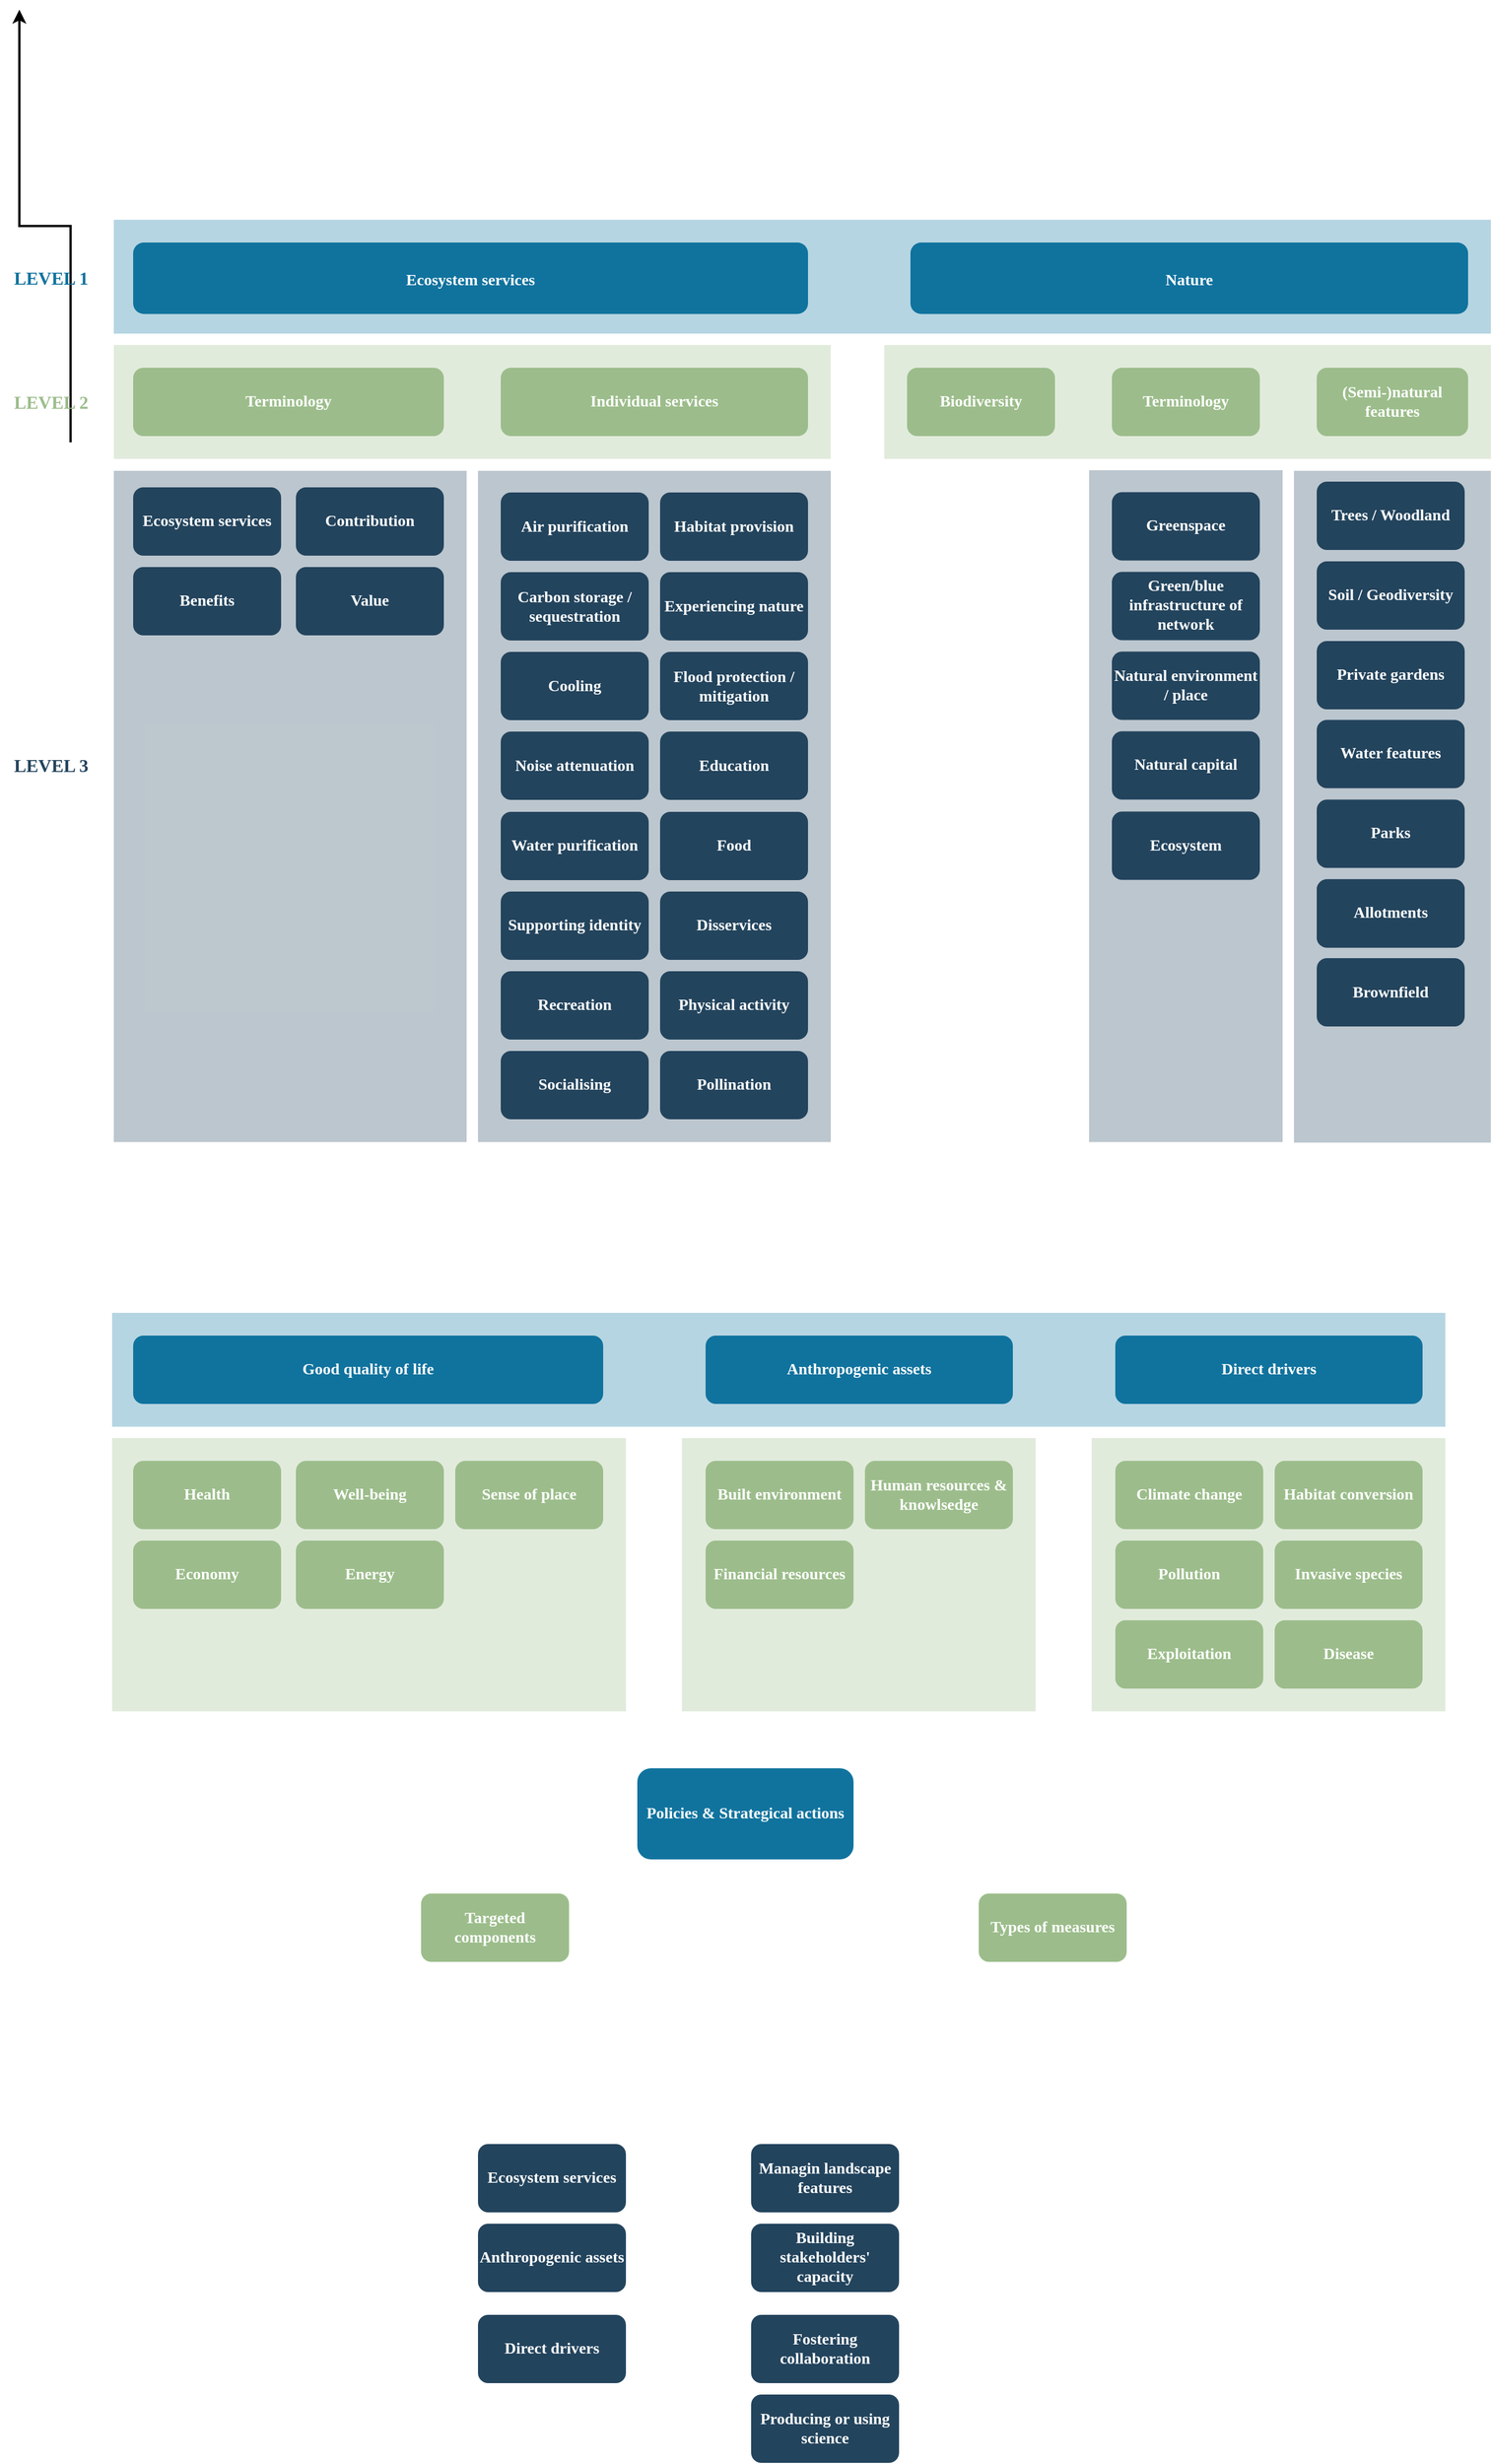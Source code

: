 <mxfile version="12.8.8" type="github">
  <diagram name="Page-1" id="2c0d36ab-eaac-3732-788b-9136903baeff">
    <mxGraphModel dx="2373" dy="1320" grid="1" gridSize="10" guides="1" tooltips="1" connect="1" arrows="1" fold="1" page="1" pageScale="1.5" pageWidth="1169" pageHeight="827" background="#ffffff" math="0" shadow="0">
      <root>
        <mxCell id="0" />
        <mxCell id="1" parent="0" />
        <mxCell id="o9-z1RI_EK6PcWkdSyOs-244" value="" style="fillColor=#10739E;strokeColor=none;opacity=30;" vertex="1" parent="1">
          <mxGeometry x="158.5" y="1280" width="1171.5" height="100" as="geometry" />
        </mxCell>
        <mxCell id="o9-z1RI_EK6PcWkdSyOs-243" value="" style="fillColor=#9CBD8B;strokeColor=none;opacity=30;" vertex="1" parent="1">
          <mxGeometry x="1019.25" y="1390" width="310.75" height="240" as="geometry" />
        </mxCell>
        <mxCell id="o9-z1RI_EK6PcWkdSyOs-238" value="" style="fillColor=#9CBD8B;strokeColor=none;opacity=30;" vertex="1" parent="1">
          <mxGeometry x="659.25" y="1390" width="310.75" height="240" as="geometry" />
        </mxCell>
        <mxCell id="o9-z1RI_EK6PcWkdSyOs-237" value="" style="fillColor=#9CBD8B;strokeColor=none;opacity=30;" vertex="1" parent="1">
          <mxGeometry x="158.5" y="1390" width="451.5" height="240" as="geometry" />
        </mxCell>
        <mxCell id="o9-z1RI_EK6PcWkdSyOs-231" value="" style="fillColor=#23445D;strokeColor=none;opacity=30;" vertex="1" parent="1">
          <mxGeometry x="1197" y="540.5" width="173" height="590" as="geometry" />
        </mxCell>
        <mxCell id="o9-z1RI_EK6PcWkdSyOs-229" value="" style="fillColor=#23445D;strokeColor=none;opacity=30;" vertex="1" parent="1">
          <mxGeometry x="1017" y="540" width="170" height="590" as="geometry" />
        </mxCell>
        <mxCell id="o9-z1RI_EK6PcWkdSyOs-228" value="" style="fillColor=#23445D;strokeColor=none;opacity=30;" vertex="1" parent="1">
          <mxGeometry x="480" y="540.5" width="310" height="589.5" as="geometry" />
        </mxCell>
        <mxCell id="o9-z1RI_EK6PcWkdSyOs-227" value="" style="fillColor=#9CBD8B;strokeColor=none;opacity=30;" vertex="1" parent="1">
          <mxGeometry x="837" y="430" width="533" height="100" as="geometry" />
        </mxCell>
        <mxCell id="o9-z1RI_EK6PcWkdSyOs-226" value="" style="fillColor=#23445D;strokeColor=none;opacity=30;" vertex="1" parent="1">
          <mxGeometry x="160" y="540.5" width="310" height="589.5" as="geometry" />
        </mxCell>
        <mxCell id="o9-z1RI_EK6PcWkdSyOs-225" value="" style="fillColor=#9CBD8B;strokeColor=none;opacity=30;" vertex="1" parent="1">
          <mxGeometry x="160" y="430" width="630" height="100" as="geometry" />
        </mxCell>
        <mxCell id="122" value="" style="fillColor=#10739E;strokeColor=none;opacity=30;" parent="1" vertex="1">
          <mxGeometry x="160" y="320" width="1210" height="100" as="geometry" />
        </mxCell>
        <mxCell id="12" value="Nature" style="rounded=1;fillColor=#10739E;gradientColor=none;strokeColor=none;fontColor=#FFFFFF;fontStyle=1;fontFamily=Tahoma;fontSize=14" parent="1" vertex="1">
          <mxGeometry x="860" y="340" width="490" height="62.75" as="geometry" />
        </mxCell>
        <mxCell id="13" value="Ecosystem services" style="rounded=1;fillColor=#10739E;gradientColor=none;strokeColor=none;fontColor=#FFFFFF;fontStyle=1;fontFamily=Tahoma;fontSize=14" parent="1" vertex="1">
          <mxGeometry x="177" y="340" width="593" height="62.75" as="geometry" />
        </mxCell>
        <mxCell id="107" value="" style="edgeStyle=elbowEdgeStyle;elbow=vertical;rounded=0;strokeWidth=2" parent="1" target="15" edge="1">
          <mxGeometry x="-23" y="135.5" width="100" height="100" as="geometry">
            <mxPoint x="122" y="515.5" as="sourcePoint" />
            <mxPoint x="77" y="135.5" as="targetPoint" />
          </mxGeometry>
        </mxCell>
        <mxCell id="o9-z1RI_EK6PcWkdSyOs-127" value="Terminology" style="rounded=1;fillColor=#9CBD8B;gradientColor=none;strokeColor=none;fontColor=#FFFFFF;fontStyle=1;fontFamily=Tahoma;fontSize=14;whiteSpace=wrap;" vertex="1" parent="1">
          <mxGeometry x="177" y="450" width="273" height="60" as="geometry" />
        </mxCell>
        <mxCell id="o9-z1RI_EK6PcWkdSyOs-143" value="Individual services" style="rounded=1;fillColor=#9CBD8B;gradientColor=none;strokeColor=none;fontColor=#FFFFFF;fontStyle=1;fontFamily=Tahoma;fontSize=14;whiteSpace=wrap;" vertex="1" parent="1">
          <mxGeometry x="500" y="450" width="270" height="60" as="geometry" />
        </mxCell>
        <mxCell id="o9-z1RI_EK6PcWkdSyOs-145" value="Ecosystem services" style="rounded=1;fillColor=#23445D;gradientColor=none;strokeColor=none;fontColor=#FFFFFF;fontStyle=1;fontFamily=Tahoma;fontSize=14;whiteSpace=wrap;" vertex="1" parent="1">
          <mxGeometry x="177" y="555" width="130" height="60" as="geometry" />
        </mxCell>
        <mxCell id="o9-z1RI_EK6PcWkdSyOs-149" value="Contribution" style="rounded=1;fillColor=#23445D;gradientColor=none;strokeColor=none;fontColor=#FFFFFF;fontStyle=1;fontFamily=Tahoma;fontSize=14;whiteSpace=wrap;" vertex="1" parent="1">
          <mxGeometry x="320" y="555" width="130" height="60" as="geometry" />
        </mxCell>
        <mxCell id="o9-z1RI_EK6PcWkdSyOs-150" value="Benefits" style="rounded=1;fillColor=#23445D;gradientColor=none;strokeColor=none;fontColor=#FFFFFF;fontStyle=1;fontFamily=Tahoma;fontSize=14;whiteSpace=wrap;" vertex="1" parent="1">
          <mxGeometry x="177" y="625" width="130" height="60" as="geometry" />
        </mxCell>
        <mxCell id="o9-z1RI_EK6PcWkdSyOs-151" value="Value" style="rounded=1;fillColor=#23445D;gradientColor=none;strokeColor=none;fontColor=#FFFFFF;fontStyle=1;fontFamily=Tahoma;fontSize=14;whiteSpace=wrap;" vertex="1" parent="1">
          <mxGeometry x="320" y="625" width="130" height="60" as="geometry" />
        </mxCell>
        <mxCell id="o9-z1RI_EK6PcWkdSyOs-152" value="Private gardens" style="rounded=1;fillColor=#23445D;gradientColor=none;strokeColor=none;fontColor=#FFFFFF;fontStyle=1;fontFamily=Tahoma;fontSize=14;whiteSpace=wrap;" vertex="1" parent="1">
          <mxGeometry x="1217" y="690" width="130" height="60" as="geometry" />
        </mxCell>
        <mxCell id="o9-z1RI_EK6PcWkdSyOs-153" value="Water purification" style="rounded=1;fillColor=#23445D;gradientColor=none;strokeColor=none;fontColor=#FFFFFF;fontStyle=1;fontFamily=Tahoma;fontSize=14;whiteSpace=wrap;" vertex="1" parent="1">
          <mxGeometry x="500" y="840" width="130" height="60" as="geometry" />
        </mxCell>
        <mxCell id="o9-z1RI_EK6PcWkdSyOs-154" value="Carbon storage / sequestration " style="rounded=1;fillColor=#23445D;gradientColor=none;strokeColor=none;fontColor=#FFFFFF;fontStyle=1;fontFamily=Tahoma;fontSize=14;whiteSpace=wrap;" vertex="1" parent="1">
          <mxGeometry x="500" y="629.5" width="130" height="60" as="geometry" />
        </mxCell>
        <mxCell id="o9-z1RI_EK6PcWkdSyOs-155" value="Cooling" style="rounded=1;fillColor=#23445D;gradientColor=none;strokeColor=none;fontColor=#FFFFFF;fontStyle=1;fontFamily=Tahoma;fontSize=14;whiteSpace=wrap;" vertex="1" parent="1">
          <mxGeometry x="500" y="699.5" width="130" height="60" as="geometry" />
        </mxCell>
        <mxCell id="o9-z1RI_EK6PcWkdSyOs-158" value="Flood protection / mitigation" style="rounded=1;fillColor=#23445D;gradientColor=none;strokeColor=none;fontColor=#FFFFFF;fontStyle=1;fontFamily=Tahoma;fontSize=14;whiteSpace=wrap;" vertex="1" parent="1">
          <mxGeometry x="640" y="699.5" width="130" height="60" as="geometry" />
        </mxCell>
        <mxCell id="o9-z1RI_EK6PcWkdSyOs-159" value="Noise attenuation" style="rounded=1;fillColor=#23445D;gradientColor=none;strokeColor=none;fontColor=#FFFFFF;fontStyle=1;fontFamily=Tahoma;fontSize=14;whiteSpace=wrap;" vertex="1" parent="1">
          <mxGeometry x="500" y="769.5" width="130" height="60" as="geometry" />
        </mxCell>
        <mxCell id="o9-z1RI_EK6PcWkdSyOs-160" value="Pollination" style="rounded=1;fillColor=#23445D;gradientColor=none;strokeColor=none;fontColor=#FFFFFF;fontStyle=1;fontFamily=Tahoma;fontSize=14;whiteSpace=wrap;" vertex="1" parent="1">
          <mxGeometry x="640" y="1050" width="130" height="60" as="geometry" />
        </mxCell>
        <mxCell id="o9-z1RI_EK6PcWkdSyOs-161" value="Habitat provision" style="rounded=1;fillColor=#23445D;gradientColor=none;strokeColor=none;fontColor=#FFFFFF;fontStyle=1;fontFamily=Tahoma;fontSize=14;whiteSpace=wrap;" vertex="1" parent="1">
          <mxGeometry x="640" y="559.5" width="130" height="60" as="geometry" />
        </mxCell>
        <mxCell id="o9-z1RI_EK6PcWkdSyOs-162" value="Recreation" style="rounded=1;fillColor=#23445D;gradientColor=none;strokeColor=none;fontColor=#FFFFFF;fontStyle=1;fontFamily=Tahoma;fontSize=14;whiteSpace=wrap;" vertex="1" parent="1">
          <mxGeometry x="500" y="980" width="130" height="60" as="geometry" />
        </mxCell>
        <mxCell id="o9-z1RI_EK6PcWkdSyOs-163" value="Experiencing nature" style="rounded=1;fillColor=#23445D;gradientColor=none;strokeColor=none;fontColor=#FFFFFF;fontStyle=1;fontFamily=Tahoma;fontSize=14;whiteSpace=wrap;" vertex="1" parent="1">
          <mxGeometry x="640" y="629.5" width="130" height="60" as="geometry" />
        </mxCell>
        <mxCell id="o9-z1RI_EK6PcWkdSyOs-165" value="Socialising" style="rounded=1;fillColor=#23445D;gradientColor=none;strokeColor=none;fontColor=#FFFFFF;fontStyle=1;fontFamily=Tahoma;fontSize=14;whiteSpace=wrap;" vertex="1" parent="1">
          <mxGeometry x="500" y="1050" width="130" height="60" as="geometry" />
        </mxCell>
        <mxCell id="o9-z1RI_EK6PcWkdSyOs-166" value="Supporting identity" style="rounded=1;fillColor=#23445D;gradientColor=none;strokeColor=none;fontColor=#FFFFFF;fontStyle=1;fontFamily=Tahoma;fontSize=14;whiteSpace=wrap;" vertex="1" parent="1">
          <mxGeometry x="500" y="910" width="130" height="60" as="geometry" />
        </mxCell>
        <mxCell id="o9-z1RI_EK6PcWkdSyOs-167" value="Physical activity" style="rounded=1;fillColor=#23445D;gradientColor=none;strokeColor=none;fontColor=#FFFFFF;fontStyle=1;fontFamily=Tahoma;fontSize=14;whiteSpace=wrap;" vertex="1" parent="1">
          <mxGeometry x="640" y="980" width="130" height="60" as="geometry" />
        </mxCell>
        <mxCell id="o9-z1RI_EK6PcWkdSyOs-168" value="Food" style="rounded=1;fillColor=#23445D;gradientColor=none;strokeColor=none;fontColor=#FFFFFF;fontStyle=1;fontFamily=Tahoma;fontSize=14;whiteSpace=wrap;" vertex="1" parent="1">
          <mxGeometry x="640" y="840" width="130" height="60" as="geometry" />
        </mxCell>
        <mxCell id="o9-z1RI_EK6PcWkdSyOs-169" value="Disservices" style="rounded=1;fillColor=#23445D;gradientColor=none;strokeColor=none;fontColor=#FFFFFF;fontStyle=1;fontFamily=Tahoma;fontSize=14;whiteSpace=wrap;" vertex="1" parent="1">
          <mxGeometry x="640" y="910" width="130" height="60" as="geometry" />
        </mxCell>
        <mxCell id="o9-z1RI_EK6PcWkdSyOs-170" value="Biodiversity" style="rounded=1;fillColor=#9CBD8B;gradientColor=none;strokeColor=none;fontColor=#FFFFFF;fontStyle=1;fontFamily=Tahoma;fontSize=14;whiteSpace=wrap;" vertex="1" parent="1">
          <mxGeometry x="857" y="450" width="130" height="60" as="geometry" />
        </mxCell>
        <mxCell id="o9-z1RI_EK6PcWkdSyOs-171" value="Terminology" style="rounded=1;fillColor=#9CBD8B;gradientColor=none;strokeColor=none;fontColor=#FFFFFF;fontStyle=1;fontFamily=Tahoma;fontSize=14;whiteSpace=wrap;" vertex="1" parent="1">
          <mxGeometry x="1037" y="450" width="130" height="60" as="geometry" />
        </mxCell>
        <mxCell id="o9-z1RI_EK6PcWkdSyOs-172" value="(Semi-)natural features" style="rounded=1;fillColor=#9CBD8B;gradientColor=none;strokeColor=none;fontColor=#FFFFFF;fontStyle=1;fontFamily=Tahoma;fontSize=14;whiteSpace=wrap;" vertex="1" parent="1">
          <mxGeometry x="1217" y="450" width="133" height="60" as="geometry" />
        </mxCell>
        <mxCell id="o9-z1RI_EK6PcWkdSyOs-173" value="Greenspace" style="rounded=1;fillColor=#23445D;gradientColor=none;strokeColor=none;fontColor=#FFFFFF;fontStyle=1;fontFamily=Tahoma;fontSize=14;whiteSpace=wrap;" vertex="1" parent="1">
          <mxGeometry x="1037" y="559.25" width="130" height="60" as="geometry" />
        </mxCell>
        <mxCell id="o9-z1RI_EK6PcWkdSyOs-174" value="Green/blue infrastructure of network" style="rounded=1;fillColor=#23445D;gradientColor=none;strokeColor=none;fontColor=#FFFFFF;fontStyle=1;fontFamily=Tahoma;fontSize=14;whiteSpace=wrap;" vertex="1" parent="1">
          <mxGeometry x="1037" y="629.25" width="130" height="60" as="geometry" />
        </mxCell>
        <mxCell id="o9-z1RI_EK6PcWkdSyOs-175" value="Natural environment / place" style="rounded=1;fillColor=#23445D;gradientColor=none;strokeColor=none;fontColor=#FFFFFF;fontStyle=1;fontFamily=Tahoma;fontSize=14;whiteSpace=wrap;" vertex="1" parent="1">
          <mxGeometry x="1037" y="699.25" width="130" height="60" as="geometry" />
        </mxCell>
        <mxCell id="o9-z1RI_EK6PcWkdSyOs-176" value="Natural capital" style="rounded=1;fillColor=#23445D;gradientColor=none;strokeColor=none;fontColor=#FFFFFF;fontStyle=1;fontFamily=Tahoma;fontSize=14;whiteSpace=wrap;" vertex="1" parent="1">
          <mxGeometry x="1037" y="769.25" width="130" height="60" as="geometry" />
        </mxCell>
        <mxCell id="o9-z1RI_EK6PcWkdSyOs-177" value="Ecosystem" style="rounded=1;fillColor=#23445D;gradientColor=none;strokeColor=none;fontColor=#FFFFFF;fontStyle=1;fontFamily=Tahoma;fontSize=14;whiteSpace=wrap;" vertex="1" parent="1">
          <mxGeometry x="1037" y="839.75" width="130" height="60" as="geometry" />
        </mxCell>
        <mxCell id="o9-z1RI_EK6PcWkdSyOs-178" value="Trees / Woodland" style="rounded=1;fillColor=#23445D;gradientColor=none;strokeColor=none;fontColor=#FFFFFF;fontStyle=1;fontFamily=Tahoma;fontSize=14;whiteSpace=wrap;" vertex="1" parent="1">
          <mxGeometry x="1217" y="550" width="130" height="60" as="geometry" />
        </mxCell>
        <mxCell id="o9-z1RI_EK6PcWkdSyOs-179" value="Water features" style="rounded=1;fillColor=#23445D;gradientColor=none;strokeColor=none;fontColor=#FFFFFF;fontStyle=1;fontFamily=Tahoma;fontSize=14;whiteSpace=wrap;" vertex="1" parent="1">
          <mxGeometry x="1217" y="759.25" width="130" height="60" as="geometry" />
        </mxCell>
        <mxCell id="o9-z1RI_EK6PcWkdSyOs-180" value="Soil / Geodiversity" style="rounded=1;fillColor=#23445D;gradientColor=none;strokeColor=none;fontColor=#FFFFFF;fontStyle=1;fontFamily=Tahoma;fontSize=14;whiteSpace=wrap;" vertex="1" parent="1">
          <mxGeometry x="1217" y="620" width="130" height="60" as="geometry" />
        </mxCell>
        <mxCell id="o9-z1RI_EK6PcWkdSyOs-181" value="Parks" style="rounded=1;fillColor=#23445D;gradientColor=none;strokeColor=none;fontColor=#FFFFFF;fontStyle=1;fontFamily=Tahoma;fontSize=14;whiteSpace=wrap;" vertex="1" parent="1">
          <mxGeometry x="1217" y="829.25" width="130" height="60" as="geometry" />
        </mxCell>
        <mxCell id="o9-z1RI_EK6PcWkdSyOs-183" value="Air purification" style="rounded=1;fillColor=#23445D;gradientColor=none;strokeColor=none;fontColor=#FFFFFF;fontStyle=1;fontFamily=Tahoma;fontSize=14;whiteSpace=wrap;" vertex="1" parent="1">
          <mxGeometry x="500" y="559.5" width="130" height="60" as="geometry" />
        </mxCell>
        <mxCell id="o9-z1RI_EK6PcWkdSyOs-184" value="Allotments" style="rounded=1;fillColor=#23445D;gradientColor=none;strokeColor=none;fontColor=#FFFFFF;fontStyle=1;fontFamily=Tahoma;fontSize=14;whiteSpace=wrap;" vertex="1" parent="1">
          <mxGeometry x="1217" y="899.25" width="130" height="60" as="geometry" />
        </mxCell>
        <mxCell id="o9-z1RI_EK6PcWkdSyOs-185" value="Brownfield" style="rounded=1;fillColor=#23445D;gradientColor=none;strokeColor=none;fontColor=#FFFFFF;fontStyle=1;fontFamily=Tahoma;fontSize=14;whiteSpace=wrap;" vertex="1" parent="1">
          <mxGeometry x="1217" y="968.5" width="130" height="60" as="geometry" />
        </mxCell>
        <mxCell id="o9-z1RI_EK6PcWkdSyOs-192" value="Direct drivers" style="rounded=1;fillColor=#10739E;gradientColor=none;strokeColor=none;fontColor=#FFFFFF;fontStyle=1;fontFamily=Tahoma;fontSize=14;whiteSpace=wrap;" vertex="1" parent="1">
          <mxGeometry x="1040" y="1300" width="270" height="60" as="geometry" />
        </mxCell>
        <mxCell id="o9-z1RI_EK6PcWkdSyOs-193" value="Good quality of life" style="rounded=1;fillColor=#10739E;gradientColor=none;strokeColor=none;fontColor=#FFFFFF;fontStyle=1;fontFamily=Tahoma;fontSize=14;whiteSpace=wrap;" vertex="1" parent="1">
          <mxGeometry x="177" y="1300" width="413" height="60" as="geometry" />
        </mxCell>
        <mxCell id="o9-z1RI_EK6PcWkdSyOs-194" value="Policies &amp; Strategical actions" style="rounded=1;fillColor=#10739E;gradientColor=none;strokeColor=none;fontColor=#FFFFFF;fontStyle=1;fontFamily=Tahoma;fontSize=14;whiteSpace=wrap;" vertex="1" parent="1">
          <mxGeometry x="620.0" y="1680" width="190" height="80" as="geometry" />
        </mxCell>
        <mxCell id="o9-z1RI_EK6PcWkdSyOs-195" value="Types of measures" style="rounded=1;fillColor=#9CBD8B;gradientColor=none;strokeColor=none;fontColor=#FFFFFF;fontStyle=1;fontFamily=Tahoma;fontSize=14;whiteSpace=wrap;" vertex="1" parent="1">
          <mxGeometry x="920" y="1790" width="130" height="60" as="geometry" />
        </mxCell>
        <mxCell id="o9-z1RI_EK6PcWkdSyOs-196" value="Well-being" style="rounded=1;fillColor=#9CBD8B;gradientColor=none;strokeColor=none;fontColor=#FFFFFF;fontStyle=1;fontFamily=Tahoma;fontSize=14;whiteSpace=wrap;" vertex="1" parent="1">
          <mxGeometry x="320" y="1410" width="130" height="60" as="geometry" />
        </mxCell>
        <mxCell id="o9-z1RI_EK6PcWkdSyOs-197" value="Built environment" style="rounded=1;fillColor=#9CBD8B;gradientColor=none;strokeColor=none;fontColor=#FFFFFF;fontStyle=1;fontFamily=Tahoma;fontSize=14;whiteSpace=wrap;" vertex="1" parent="1">
          <mxGeometry x="680" y="1410" width="130" height="60" as="geometry" />
        </mxCell>
        <mxCell id="o9-z1RI_EK6PcWkdSyOs-198" value="Economy" style="rounded=1;fillColor=#9CBD8B;gradientColor=none;strokeColor=none;fontColor=#FFFFFF;fontStyle=1;fontFamily=Tahoma;fontSize=14;whiteSpace=wrap;" vertex="1" parent="1">
          <mxGeometry x="177" y="1480" width="130" height="60" as="geometry" />
        </mxCell>
        <mxCell id="o9-z1RI_EK6PcWkdSyOs-199" value="Energy" style="rounded=1;fillColor=#9CBD8B;gradientColor=none;strokeColor=none;fontColor=#FFFFFF;fontStyle=1;fontFamily=Tahoma;fontSize=14;whiteSpace=wrap;" vertex="1" parent="1">
          <mxGeometry x="320" y="1480" width="130" height="60" as="geometry" />
        </mxCell>
        <mxCell id="o9-z1RI_EK6PcWkdSyOs-200" value="Habitat conversion" style="rounded=1;fillColor=#9CBD8B;gradientColor=none;strokeColor=none;fontColor=#FFFFFF;fontStyle=1;fontFamily=Tahoma;fontSize=14;whiteSpace=wrap;" vertex="1" parent="1">
          <mxGeometry x="1180" y="1410" width="130" height="60" as="geometry" />
        </mxCell>
        <mxCell id="o9-z1RI_EK6PcWkdSyOs-202" value="Anthropogenic assets" style="rounded=1;fillColor=#10739E;gradientColor=none;strokeColor=none;fontColor=#FFFFFF;fontStyle=1;fontFamily=Tahoma;fontSize=14;whiteSpace=wrap;" vertex="1" parent="1">
          <mxGeometry x="680" y="1300" width="270" height="60" as="geometry" />
        </mxCell>
        <mxCell id="o9-z1RI_EK6PcWkdSyOs-203" value="Sense of place" style="rounded=1;fillColor=#9CBD8B;gradientColor=none;strokeColor=none;fontColor=#FFFFFF;fontStyle=1;fontFamily=Tahoma;fontSize=14;whiteSpace=wrap;" vertex="1" parent="1">
          <mxGeometry x="460" y="1410" width="130" height="60" as="geometry" />
        </mxCell>
        <mxCell id="o9-z1RI_EK6PcWkdSyOs-204" value="Human resources &amp; knowlsedge" style="rounded=1;fillColor=#9CBD8B;gradientColor=none;strokeColor=none;fontColor=#FFFFFF;fontStyle=1;fontFamily=Tahoma;fontSize=14;whiteSpace=wrap;" vertex="1" parent="1">
          <mxGeometry x="820" y="1410" width="130" height="60" as="geometry" />
        </mxCell>
        <mxCell id="o9-z1RI_EK6PcWkdSyOs-205" value="Financial resources" style="rounded=1;fillColor=#9CBD8B;gradientColor=none;strokeColor=none;fontColor=#FFFFFF;fontStyle=1;fontFamily=Tahoma;fontSize=14;whiteSpace=wrap;" vertex="1" parent="1">
          <mxGeometry x="680" y="1480" width="130" height="60" as="geometry" />
        </mxCell>
        <mxCell id="o9-z1RI_EK6PcWkdSyOs-206" value="Climate change" style="rounded=1;fillColor=#9CBD8B;gradientColor=none;strokeColor=none;fontColor=#FFFFFF;fontStyle=1;fontFamily=Tahoma;fontSize=14;whiteSpace=wrap;" vertex="1" parent="1">
          <mxGeometry x="1040" y="1410" width="130" height="60" as="geometry" />
        </mxCell>
        <mxCell id="o9-z1RI_EK6PcWkdSyOs-207" value="Pollution" style="rounded=1;fillColor=#9CBD8B;gradientColor=none;strokeColor=none;fontColor=#FFFFFF;fontStyle=1;fontFamily=Tahoma;fontSize=14;whiteSpace=wrap;" vertex="1" parent="1">
          <mxGeometry x="1040" y="1480" width="130" height="60" as="geometry" />
        </mxCell>
        <mxCell id="o9-z1RI_EK6PcWkdSyOs-208" value="Exploitation" style="rounded=1;fillColor=#9CBD8B;gradientColor=none;strokeColor=none;fontColor=#FFFFFF;fontStyle=1;fontFamily=Tahoma;fontSize=14;whiteSpace=wrap;" vertex="1" parent="1">
          <mxGeometry x="1040" y="1550" width="130" height="60" as="geometry" />
        </mxCell>
        <mxCell id="o9-z1RI_EK6PcWkdSyOs-209" value="Invasive species" style="rounded=1;fillColor=#9CBD8B;gradientColor=none;strokeColor=none;fontColor=#FFFFFF;fontStyle=1;fontFamily=Tahoma;fontSize=14;whiteSpace=wrap;" vertex="1" parent="1">
          <mxGeometry x="1180" y="1480" width="130" height="60" as="geometry" />
        </mxCell>
        <mxCell id="o9-z1RI_EK6PcWkdSyOs-210" value="Disease" style="rounded=1;fillColor=#9CBD8B;gradientColor=none;strokeColor=none;fontColor=#FFFFFF;fontStyle=1;fontFamily=Tahoma;fontSize=14;whiteSpace=wrap;" vertex="1" parent="1">
          <mxGeometry x="1180" y="1550" width="130" height="60" as="geometry" />
        </mxCell>
        <mxCell id="o9-z1RI_EK6PcWkdSyOs-211" value="Health" style="rounded=1;fillColor=#9CBD8B;gradientColor=none;strokeColor=none;fontColor=#FFFFFF;fontStyle=1;fontFamily=Tahoma;fontSize=14;whiteSpace=wrap;" vertex="1" parent="1">
          <mxGeometry x="177" y="1410" width="130" height="60" as="geometry" />
        </mxCell>
        <mxCell id="o9-z1RI_EK6PcWkdSyOs-212" value="Targeted components" style="rounded=1;fillColor=#9CBD8B;gradientColor=none;strokeColor=none;fontColor=#FFFFFF;fontStyle=1;fontFamily=Tahoma;fontSize=14;whiteSpace=wrap;" vertex="1" parent="1">
          <mxGeometry x="430" y="1790" width="130" height="60" as="geometry" />
        </mxCell>
        <mxCell id="o9-z1RI_EK6PcWkdSyOs-213" value="Ecosystem services" style="rounded=1;fillColor=#23445D;gradientColor=none;strokeColor=none;fontColor=#FFFFFF;fontStyle=1;fontFamily=Tahoma;fontSize=14;whiteSpace=wrap;" vertex="1" parent="1">
          <mxGeometry x="480" y="2010" width="130" height="60" as="geometry" />
        </mxCell>
        <mxCell id="o9-z1RI_EK6PcWkdSyOs-214" value="Anthropogenic assets" style="rounded=1;fillColor=#23445D;gradientColor=none;strokeColor=none;fontColor=#FFFFFF;fontStyle=1;fontFamily=Tahoma;fontSize=14;whiteSpace=wrap;" vertex="1" parent="1">
          <mxGeometry x="480" y="2080" width="130" height="60" as="geometry" />
        </mxCell>
        <mxCell id="o9-z1RI_EK6PcWkdSyOs-215" value="Direct drivers" style="rounded=1;fillColor=#23445D;gradientColor=none;strokeColor=none;fontColor=#FFFFFF;fontStyle=1;fontFamily=Tahoma;fontSize=14;whiteSpace=wrap;" vertex="1" parent="1">
          <mxGeometry x="480" y="2160" width="130" height="60" as="geometry" />
        </mxCell>
        <mxCell id="o9-z1RI_EK6PcWkdSyOs-217" value="Managin landscape features" style="rounded=1;fillColor=#23445D;gradientColor=none;strokeColor=none;fontColor=#FFFFFF;fontStyle=1;fontFamily=Tahoma;fontSize=14;whiteSpace=wrap;" vertex="1" parent="1">
          <mxGeometry x="720" y="2010" width="130" height="60" as="geometry" />
        </mxCell>
        <mxCell id="o9-z1RI_EK6PcWkdSyOs-218" value="Building stakeholders&#39; capacity" style="rounded=1;fillColor=#23445D;gradientColor=none;strokeColor=none;fontColor=#FFFFFF;fontStyle=1;fontFamily=Tahoma;fontSize=14;whiteSpace=wrap;" vertex="1" parent="1">
          <mxGeometry x="720" y="2080" width="130" height="60" as="geometry" />
        </mxCell>
        <mxCell id="o9-z1RI_EK6PcWkdSyOs-219" value="Fostering collaboration" style="rounded=1;fillColor=#23445D;gradientColor=none;strokeColor=none;fontColor=#FFFFFF;fontStyle=1;fontFamily=Tahoma;fontSize=14;whiteSpace=wrap;" vertex="1" parent="1">
          <mxGeometry x="720" y="2160" width="130" height="60" as="geometry" />
        </mxCell>
        <mxCell id="o9-z1RI_EK6PcWkdSyOs-220" value="Producing or using science" style="rounded=1;fillColor=#23445D;gradientColor=none;strokeColor=none;fontColor=#FFFFFF;fontStyle=1;fontFamily=Tahoma;fontSize=14;whiteSpace=wrap;" vertex="1" parent="1">
          <mxGeometry x="720" y="2230" width="130" height="60" as="geometry" />
        </mxCell>
        <mxCell id="o9-z1RI_EK6PcWkdSyOs-222" value="Education" style="rounded=1;fillColor=#23445D;gradientColor=none;strokeColor=none;fontColor=#FFFFFF;fontStyle=1;fontFamily=Tahoma;fontSize=14;whiteSpace=wrap;" vertex="1" parent="1">
          <mxGeometry x="640" y="769.5" width="130" height="60" as="geometry" />
        </mxCell>
        <mxCell id="o9-z1RI_EK6PcWkdSyOs-230" value="Allotments" style="rounded=1;fillColor=#23445D;gradientColor=none;strokeColor=none;fontColor=#FFFFFF;fontStyle=1;fontFamily=Tahoma;fontSize=14;whiteSpace=wrap;" vertex="1" parent="1">
          <mxGeometry x="1217" y="899.25" width="130" height="60" as="geometry" />
        </mxCell>
        <mxCell id="o9-z1RI_EK6PcWkdSyOs-233" value="LEVEL 1" style="text;html=1;strokeColor=none;fillColor=none;align=center;verticalAlign=middle;whiteSpace=wrap;rounded=0;fontFamily=Tahoma;fontSize=16;fontStyle=1;fontColor=#10739E;" vertex="1" parent="1">
          <mxGeometry x="60" y="361.38" width="90" height="20" as="geometry" />
        </mxCell>
        <mxCell id="o9-z1RI_EK6PcWkdSyOs-235" value="LEVEL 2" style="text;html=1;strokeColor=none;fillColor=none;align=center;verticalAlign=middle;whiteSpace=wrap;rounded=0;fontFamily=Tahoma;fontSize=16;fontStyle=1;fontColor=#9CBD8B;" vertex="1" parent="1">
          <mxGeometry x="60" y="470" width="90" height="20" as="geometry" />
        </mxCell>
        <mxCell id="o9-z1RI_EK6PcWkdSyOs-236" value="LEVEL 3" style="text;html=1;strokeColor=none;fillColor=none;align=center;verticalAlign=middle;whiteSpace=wrap;rounded=0;fontFamily=Tahoma;fontSize=16;fontStyle=1;fontColor=#23445D;" vertex="1" parent="1">
          <mxGeometry x="60" y="789.25" width="90" height="20" as="geometry" />
        </mxCell>
      </root>
    </mxGraphModel>
  </diagram>
</mxfile>
